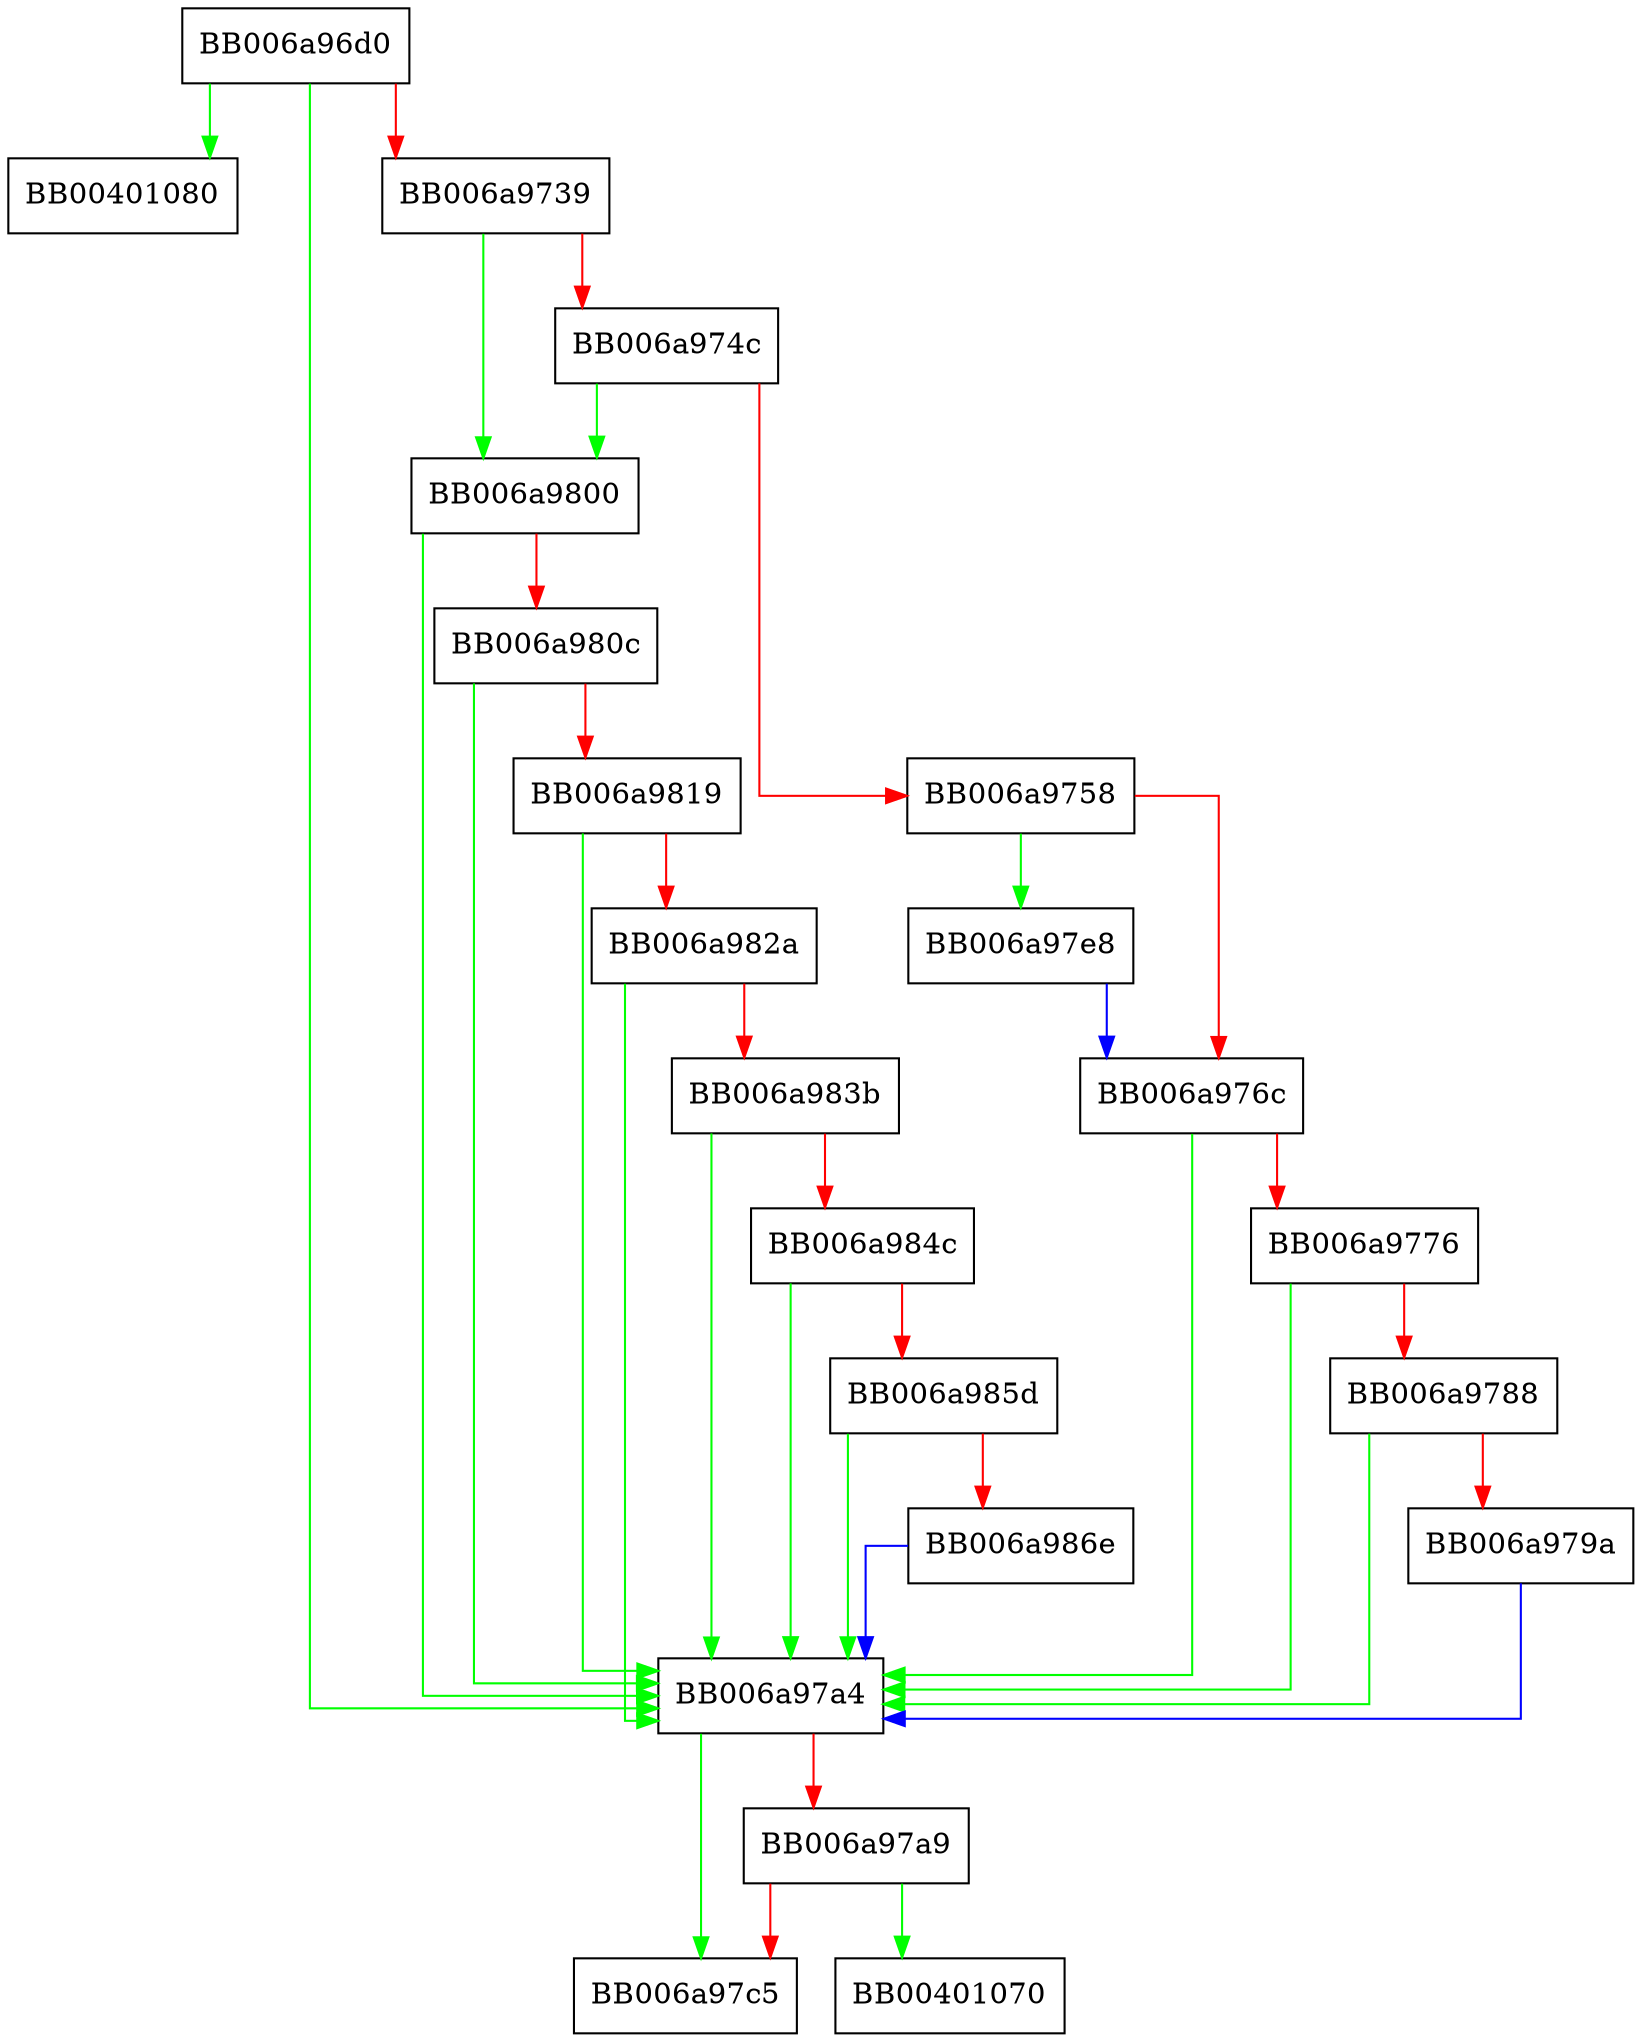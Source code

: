 digraph ossl_blake2s_final {
  node [shape="box"];
  graph [splines=ortho];
  BB006a96d0 -> BB00401080 [color="green"];
  BB006a96d0 -> BB006a97a4 [color="green"];
  BB006a96d0 -> BB006a9739 [color="red"];
  BB006a9739 -> BB006a9800 [color="green"];
  BB006a9739 -> BB006a974c [color="red"];
  BB006a974c -> BB006a9800 [color="green"];
  BB006a974c -> BB006a9758 [color="red"];
  BB006a9758 -> BB006a97e8 [color="green"];
  BB006a9758 -> BB006a976c [color="red"];
  BB006a976c -> BB006a97a4 [color="green"];
  BB006a976c -> BB006a9776 [color="red"];
  BB006a9776 -> BB006a97a4 [color="green"];
  BB006a9776 -> BB006a9788 [color="red"];
  BB006a9788 -> BB006a97a4 [color="green"];
  BB006a9788 -> BB006a979a [color="red"];
  BB006a979a -> BB006a97a4 [color="blue"];
  BB006a97a4 -> BB006a97c5 [color="green"];
  BB006a97a4 -> BB006a97a9 [color="red"];
  BB006a97a9 -> BB00401070 [color="green"];
  BB006a97a9 -> BB006a97c5 [color="red"];
  BB006a97e8 -> BB006a976c [color="blue"];
  BB006a9800 -> BB006a97a4 [color="green"];
  BB006a9800 -> BB006a980c [color="red"];
  BB006a980c -> BB006a97a4 [color="green"];
  BB006a980c -> BB006a9819 [color="red"];
  BB006a9819 -> BB006a97a4 [color="green"];
  BB006a9819 -> BB006a982a [color="red"];
  BB006a982a -> BB006a97a4 [color="green"];
  BB006a982a -> BB006a983b [color="red"];
  BB006a983b -> BB006a97a4 [color="green"];
  BB006a983b -> BB006a984c [color="red"];
  BB006a984c -> BB006a97a4 [color="green"];
  BB006a984c -> BB006a985d [color="red"];
  BB006a985d -> BB006a97a4 [color="green"];
  BB006a985d -> BB006a986e [color="red"];
  BB006a986e -> BB006a97a4 [color="blue"];
}